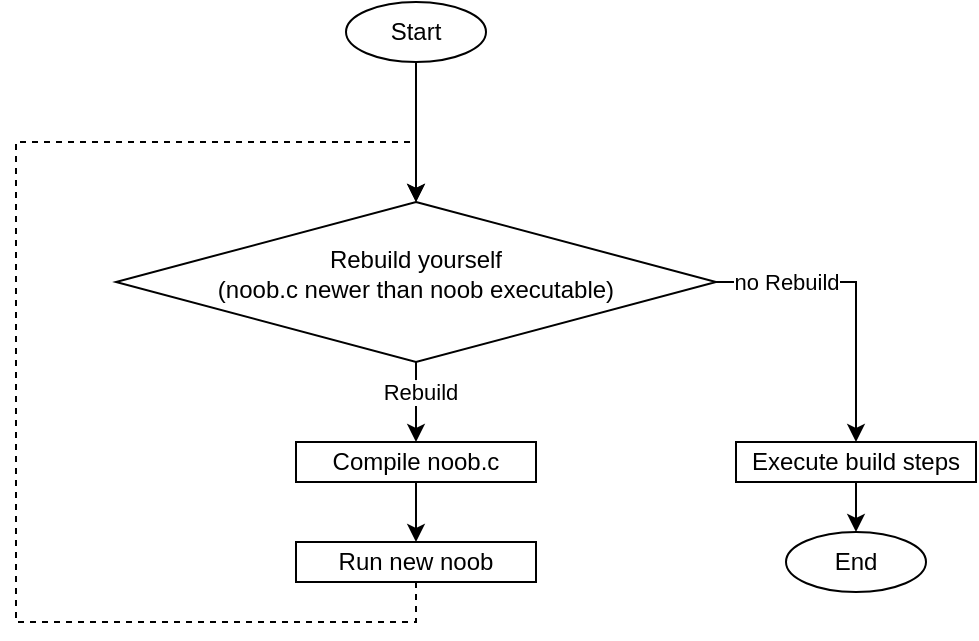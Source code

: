 <mxfile version="21.2.9" type="device">
  <diagram name="Seite-1" id="W0wKWQLBN9CvvTHB11SJ">
    <mxGraphModel dx="706" dy="492" grid="0" gridSize="10" guides="1" tooltips="1" connect="1" arrows="1" fold="1" page="1" pageScale="1" pageWidth="827" pageHeight="1169" math="0" shadow="0">
      <root>
        <mxCell id="0" />
        <mxCell id="1" parent="0" />
        <mxCell id="Xu_vnxHKSqTwh-sT2HZi-5" style="edgeStyle=orthogonalEdgeStyle;rounded=0;orthogonalLoop=1;jettySize=auto;html=1;entryX=0.5;entryY=0;entryDx=0;entryDy=0;" edge="1" parent="1" source="Xu_vnxHKSqTwh-sT2HZi-1" target="Xu_vnxHKSqTwh-sT2HZi-3">
          <mxGeometry relative="1" as="geometry" />
        </mxCell>
        <mxCell id="Xu_vnxHKSqTwh-sT2HZi-7" value="Rebuild" style="edgeLabel;html=1;align=center;verticalAlign=middle;resizable=0;points=[];" vertex="1" connectable="0" parent="Xu_vnxHKSqTwh-sT2HZi-5">
          <mxGeometry x="-0.254" y="2" relative="1" as="geometry">
            <mxPoint as="offset" />
          </mxGeometry>
        </mxCell>
        <mxCell id="Xu_vnxHKSqTwh-sT2HZi-9" style="edgeStyle=orthogonalEdgeStyle;rounded=0;orthogonalLoop=1;jettySize=auto;html=1;entryX=0.5;entryY=0;entryDx=0;entryDy=0;" edge="1" parent="1" source="Xu_vnxHKSqTwh-sT2HZi-1" target="Xu_vnxHKSqTwh-sT2HZi-8">
          <mxGeometry relative="1" as="geometry" />
        </mxCell>
        <mxCell id="Xu_vnxHKSqTwh-sT2HZi-10" value="no Rebuild" style="edgeLabel;html=1;align=center;verticalAlign=middle;resizable=0;points=[];" vertex="1" connectable="0" parent="Xu_vnxHKSqTwh-sT2HZi-9">
          <mxGeometry x="-0.5" y="1" relative="1" as="geometry">
            <mxPoint x="-3" y="1" as="offset" />
          </mxGeometry>
        </mxCell>
        <mxCell id="Xu_vnxHKSqTwh-sT2HZi-1" value="Rebuild yourself&lt;br&gt;(noob.c newer than noob executable)&lt;br&gt;" style="rhombus;whiteSpace=wrap;html=1;verticalAlign=middle;spacingBottom=8;" vertex="1" parent="1">
          <mxGeometry x="250" y="230" width="300" height="80" as="geometry" />
        </mxCell>
        <mxCell id="Xu_vnxHKSqTwh-sT2HZi-6" style="edgeStyle=orthogonalEdgeStyle;rounded=0;orthogonalLoop=1;jettySize=auto;html=1;entryX=0.5;entryY=0;entryDx=0;entryDy=0;" edge="1" parent="1" source="Xu_vnxHKSqTwh-sT2HZi-3" target="Xu_vnxHKSqTwh-sT2HZi-4">
          <mxGeometry relative="1" as="geometry" />
        </mxCell>
        <mxCell id="Xu_vnxHKSqTwh-sT2HZi-3" value="&lt;div align=&quot;center&quot;&gt;Compile noob.c&lt;/div&gt;" style="rounded=0;whiteSpace=wrap;html=1;align=center;" vertex="1" parent="1">
          <mxGeometry x="340" y="350" width="120" height="20" as="geometry" />
        </mxCell>
        <mxCell id="Xu_vnxHKSqTwh-sT2HZi-4" value="Run new noob" style="rounded=0;whiteSpace=wrap;html=1;align=center;" vertex="1" parent="1">
          <mxGeometry x="340" y="400" width="120" height="20" as="geometry" />
        </mxCell>
        <mxCell id="Xu_vnxHKSqTwh-sT2HZi-14" style="edgeStyle=orthogonalEdgeStyle;rounded=0;orthogonalLoop=1;jettySize=auto;html=1;entryX=0.5;entryY=0;entryDx=0;entryDy=0;" edge="1" parent="1" source="Xu_vnxHKSqTwh-sT2HZi-8" target="Xu_vnxHKSqTwh-sT2HZi-13">
          <mxGeometry relative="1" as="geometry" />
        </mxCell>
        <mxCell id="Xu_vnxHKSqTwh-sT2HZi-8" value="Execute build steps" style="rounded=0;whiteSpace=wrap;html=1;align=center;" vertex="1" parent="1">
          <mxGeometry x="560" y="350" width="120" height="20" as="geometry" />
        </mxCell>
        <mxCell id="Xu_vnxHKSqTwh-sT2HZi-12" value="" style="endArrow=classic;html=1;rounded=0;exitX=0.5;exitY=1;exitDx=0;exitDy=0;entryX=0.5;entryY=0;entryDx=0;entryDy=0;dashed=1;" edge="1" parent="1" source="Xu_vnxHKSqTwh-sT2HZi-4" target="Xu_vnxHKSqTwh-sT2HZi-1">
          <mxGeometry width="50" height="50" relative="1" as="geometry">
            <mxPoint x="320" y="400" as="sourcePoint" />
            <mxPoint x="400" y="200" as="targetPoint" />
            <Array as="points">
              <mxPoint x="400" y="440" />
              <mxPoint x="200" y="440" />
              <mxPoint x="200" y="200" />
              <mxPoint x="400" y="200" />
            </Array>
          </mxGeometry>
        </mxCell>
        <mxCell id="Xu_vnxHKSqTwh-sT2HZi-13" value="End" style="ellipse;whiteSpace=wrap;html=1;" vertex="1" parent="1">
          <mxGeometry x="585" y="395" width="70" height="30" as="geometry" />
        </mxCell>
        <mxCell id="Xu_vnxHKSqTwh-sT2HZi-15" value="" style="endArrow=classic;html=1;rounded=0;entryX=0.5;entryY=0;entryDx=0;entryDy=0;" edge="1" parent="1" target="Xu_vnxHKSqTwh-sT2HZi-1">
          <mxGeometry width="50" height="50" relative="1" as="geometry">
            <mxPoint x="400" y="160" as="sourcePoint" />
            <mxPoint x="520" y="350" as="targetPoint" />
          </mxGeometry>
        </mxCell>
        <mxCell id="Xu_vnxHKSqTwh-sT2HZi-17" value="Start" style="ellipse;whiteSpace=wrap;html=1;" vertex="1" parent="1">
          <mxGeometry x="365" y="130" width="70" height="30" as="geometry" />
        </mxCell>
      </root>
    </mxGraphModel>
  </diagram>
</mxfile>
